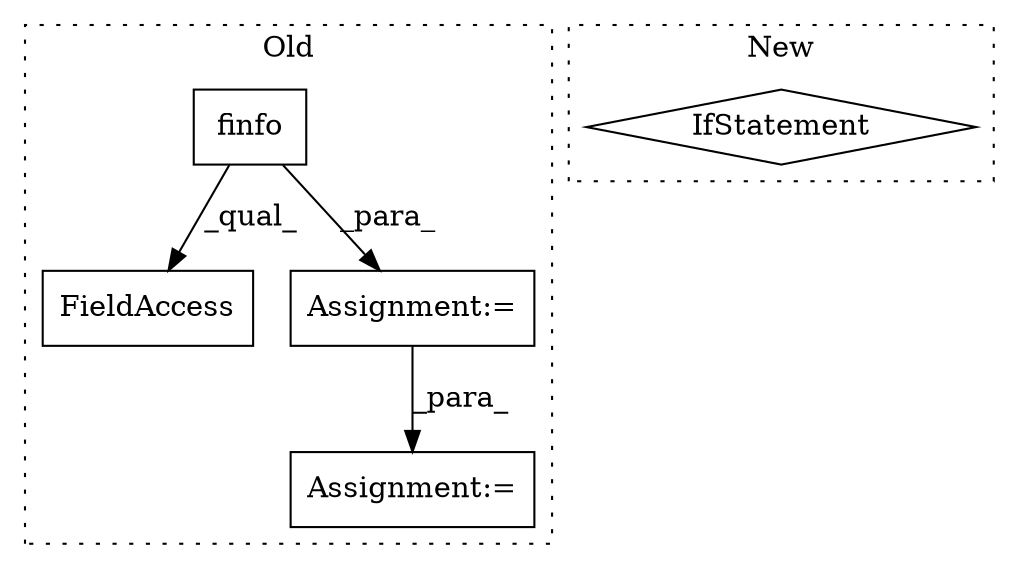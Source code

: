 digraph G {
subgraph cluster0 {
1 [label="finfo" a="32" s="2383,2406" l="6,1" shape="box"];
3 [label="FieldAccess" a="22" s="2377" l="35" shape="box"];
4 [label="Assignment:=" a="7" s="2258" l="1" shape="box"];
5 [label="Assignment:=" a="7" s="2430" l="2" shape="box"];
label = "Old";
style="dotted";
}
subgraph cluster1 {
2 [label="IfStatement" a="25" s="2158,2190" l="4,2" shape="diamond"];
label = "New";
style="dotted";
}
1 -> 3 [label="_qual_"];
1 -> 4 [label="_para_"];
4 -> 5 [label="_para_"];
}